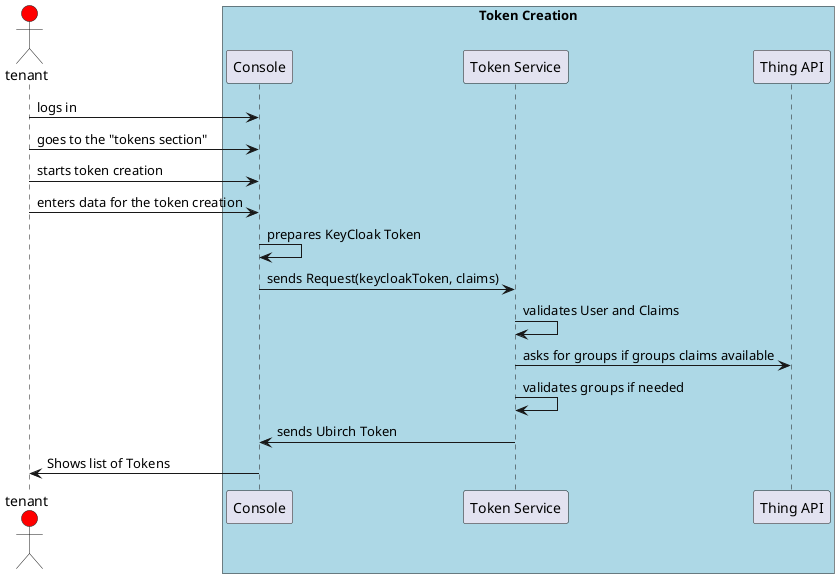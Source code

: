 @startuml
actor tenant #red
box "Token Creation" #LightBlue
tenant->Console: logs in
tenant->Console: goes to the "tokens section"
tenant->Console: starts token creation
tenant->Console: enters data for the token creation
Console->Console: prepares KeyCloak Token
Console->"Token Service": sends Request(keycloakToken, claims)
"Token Service"->"Token Service": validates User and Claims
"Token Service"->"Thing API": asks for groups if groups claims available
"Token Service"->"Token Service": validates groups if needed
"Token Service"->"Console": sends Ubirch Token
"Console"->tenant:Shows list of Tokens
end box
@enduml